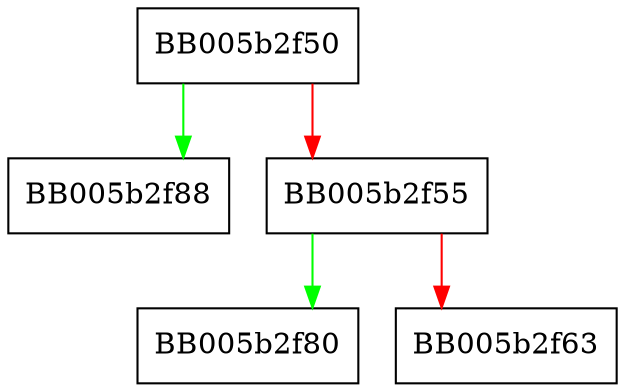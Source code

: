 digraph EVP_MD_gettable_ctx_params {
  node [shape="box"];
  graph [splines=ortho];
  BB005b2f50 -> BB005b2f88 [color="green"];
  BB005b2f50 -> BB005b2f55 [color="red"];
  BB005b2f55 -> BB005b2f80 [color="green"];
  BB005b2f55 -> BB005b2f63 [color="red"];
}